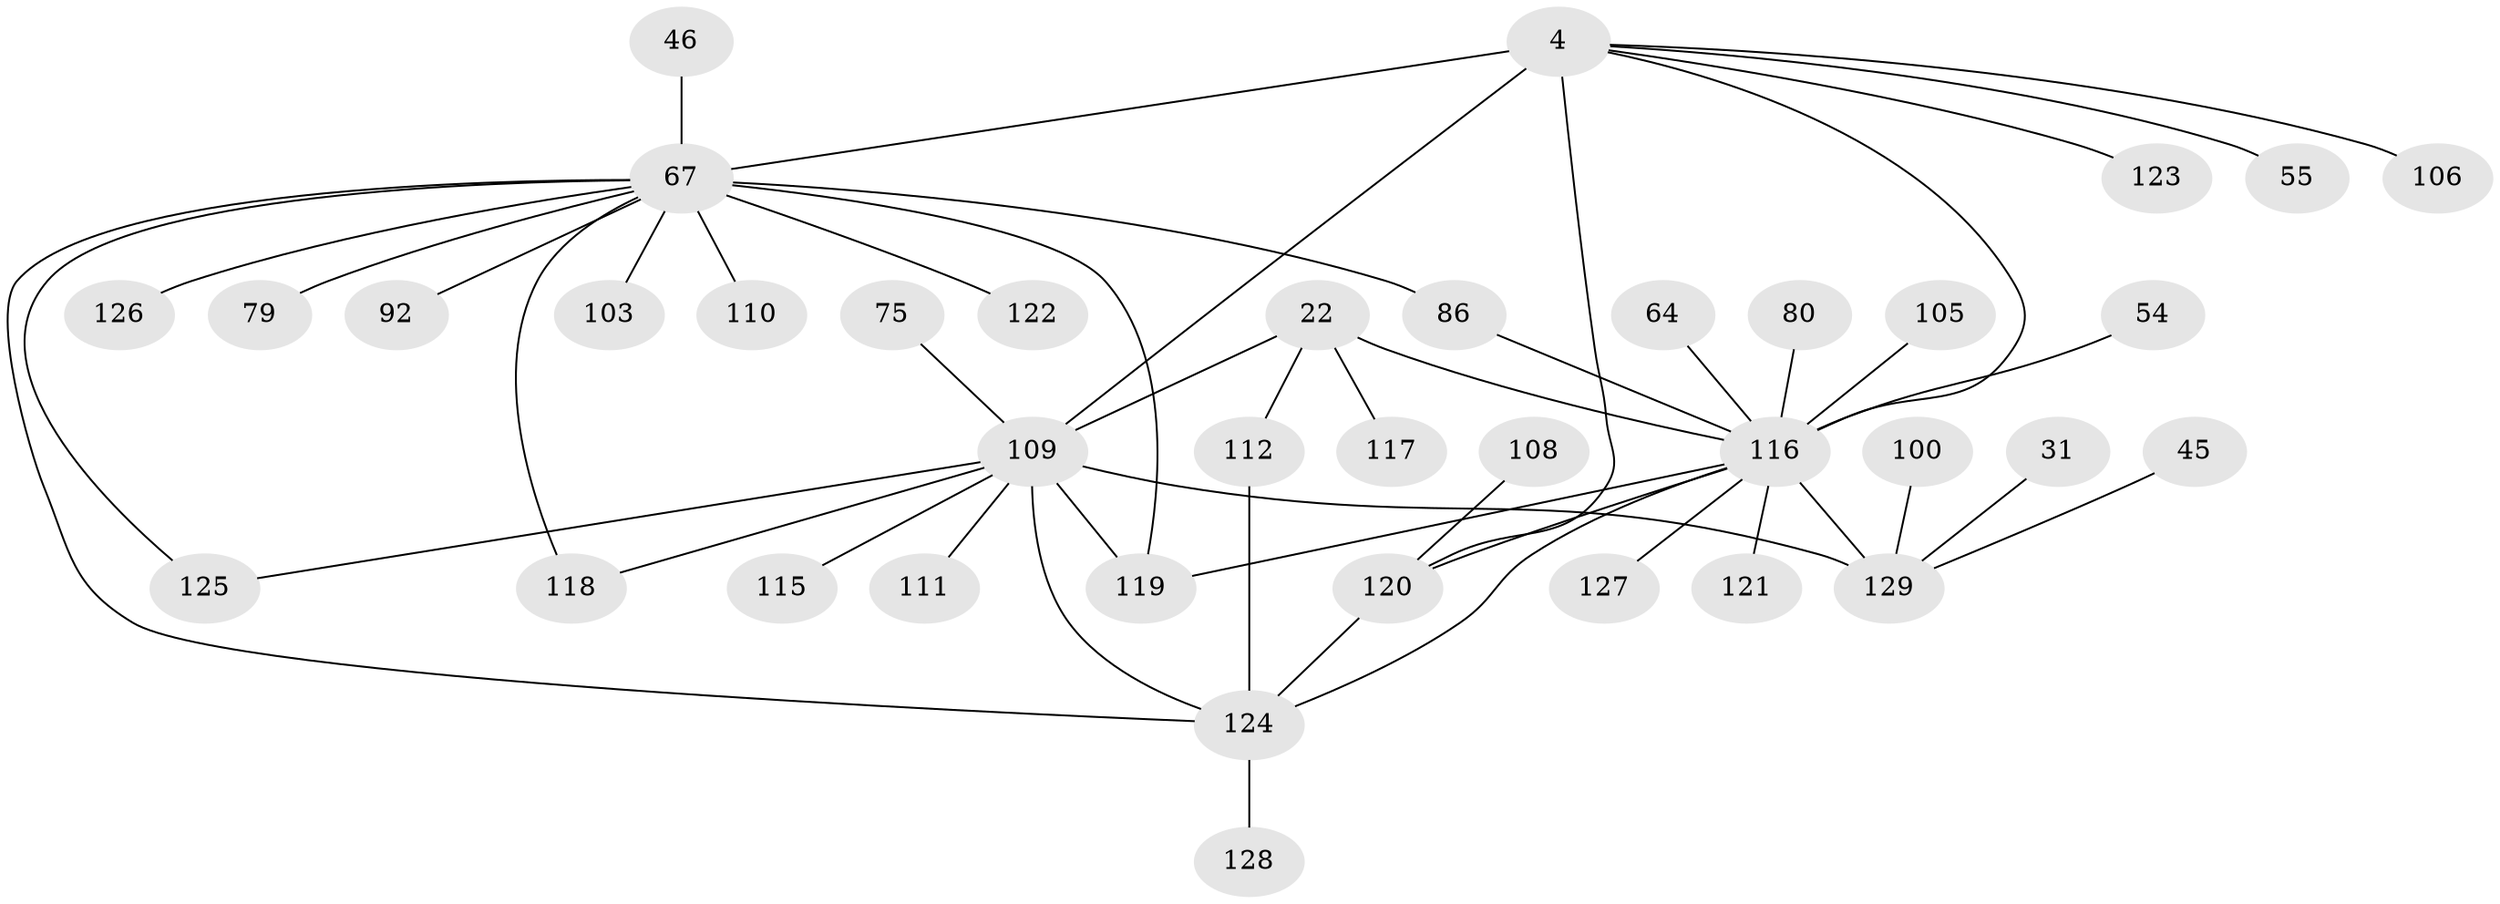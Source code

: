// original degree distribution, {9: 0.015503875968992248, 4: 0.11627906976744186, 6: 0.023255813953488372, 5: 0.023255813953488372, 3: 0.17829457364341086, 7: 0.015503875968992248, 2: 0.2868217054263566, 1: 0.34108527131782945}
// Generated by graph-tools (version 1.1) at 2025/45/03/04/25 21:45:57]
// undirected, 38 vertices, 49 edges
graph export_dot {
graph [start="1"]
  node [color=gray90,style=filled];
  4 [super="+1"];
  22 [super="+17"];
  31;
  45;
  46;
  54;
  55 [super="+20"];
  64;
  67 [super="+38+53+57"];
  75;
  79;
  80 [super="+16"];
  86 [super="+77"];
  92;
  100;
  103 [super="+101"];
  105;
  106 [super="+52"];
  108;
  109 [super="+2+87"];
  110;
  111;
  112 [super="+89"];
  115 [super="+93"];
  116 [super="+97+36+33+13+43+10+71"];
  117 [super="+104"];
  118 [super="+30"];
  119 [super="+107"];
  120 [super="+83"];
  121;
  122;
  123;
  124 [super="+90+95+91"];
  125 [super="+114"];
  126;
  127 [super="+113"];
  128;
  129 [super="+27+98+102"];
  4 -- 123;
  4 -- 116 [weight=3];
  4 -- 67 [weight=3];
  4 -- 120;
  4 -- 55;
  4 -- 106;
  4 -- 109 [weight=3];
  22 -- 116;
  22 -- 112;
  22 -- 117;
  22 -- 109 [weight=2];
  31 -- 129;
  45 -- 129;
  46 -- 67;
  54 -- 116;
  64 -- 116;
  67 -- 110;
  67 -- 79;
  67 -- 86;
  67 -- 118;
  67 -- 122;
  67 -- 92;
  67 -- 126;
  67 -- 125;
  67 -- 124;
  67 -- 103;
  67 -- 119;
  75 -- 109;
  80 -- 116 [weight=3];
  86 -- 116;
  100 -- 129;
  105 -- 116;
  108 -- 120;
  109 -- 129 [weight=3];
  109 -- 119 [weight=2];
  109 -- 118;
  109 -- 125;
  109 -- 111;
  109 -- 115;
  109 -- 124 [weight=2];
  112 -- 124;
  116 -- 129 [weight=3];
  116 -- 120;
  116 -- 121;
  116 -- 124;
  116 -- 119;
  116 -- 127;
  120 -- 124 [weight=2];
  124 -- 128;
}
